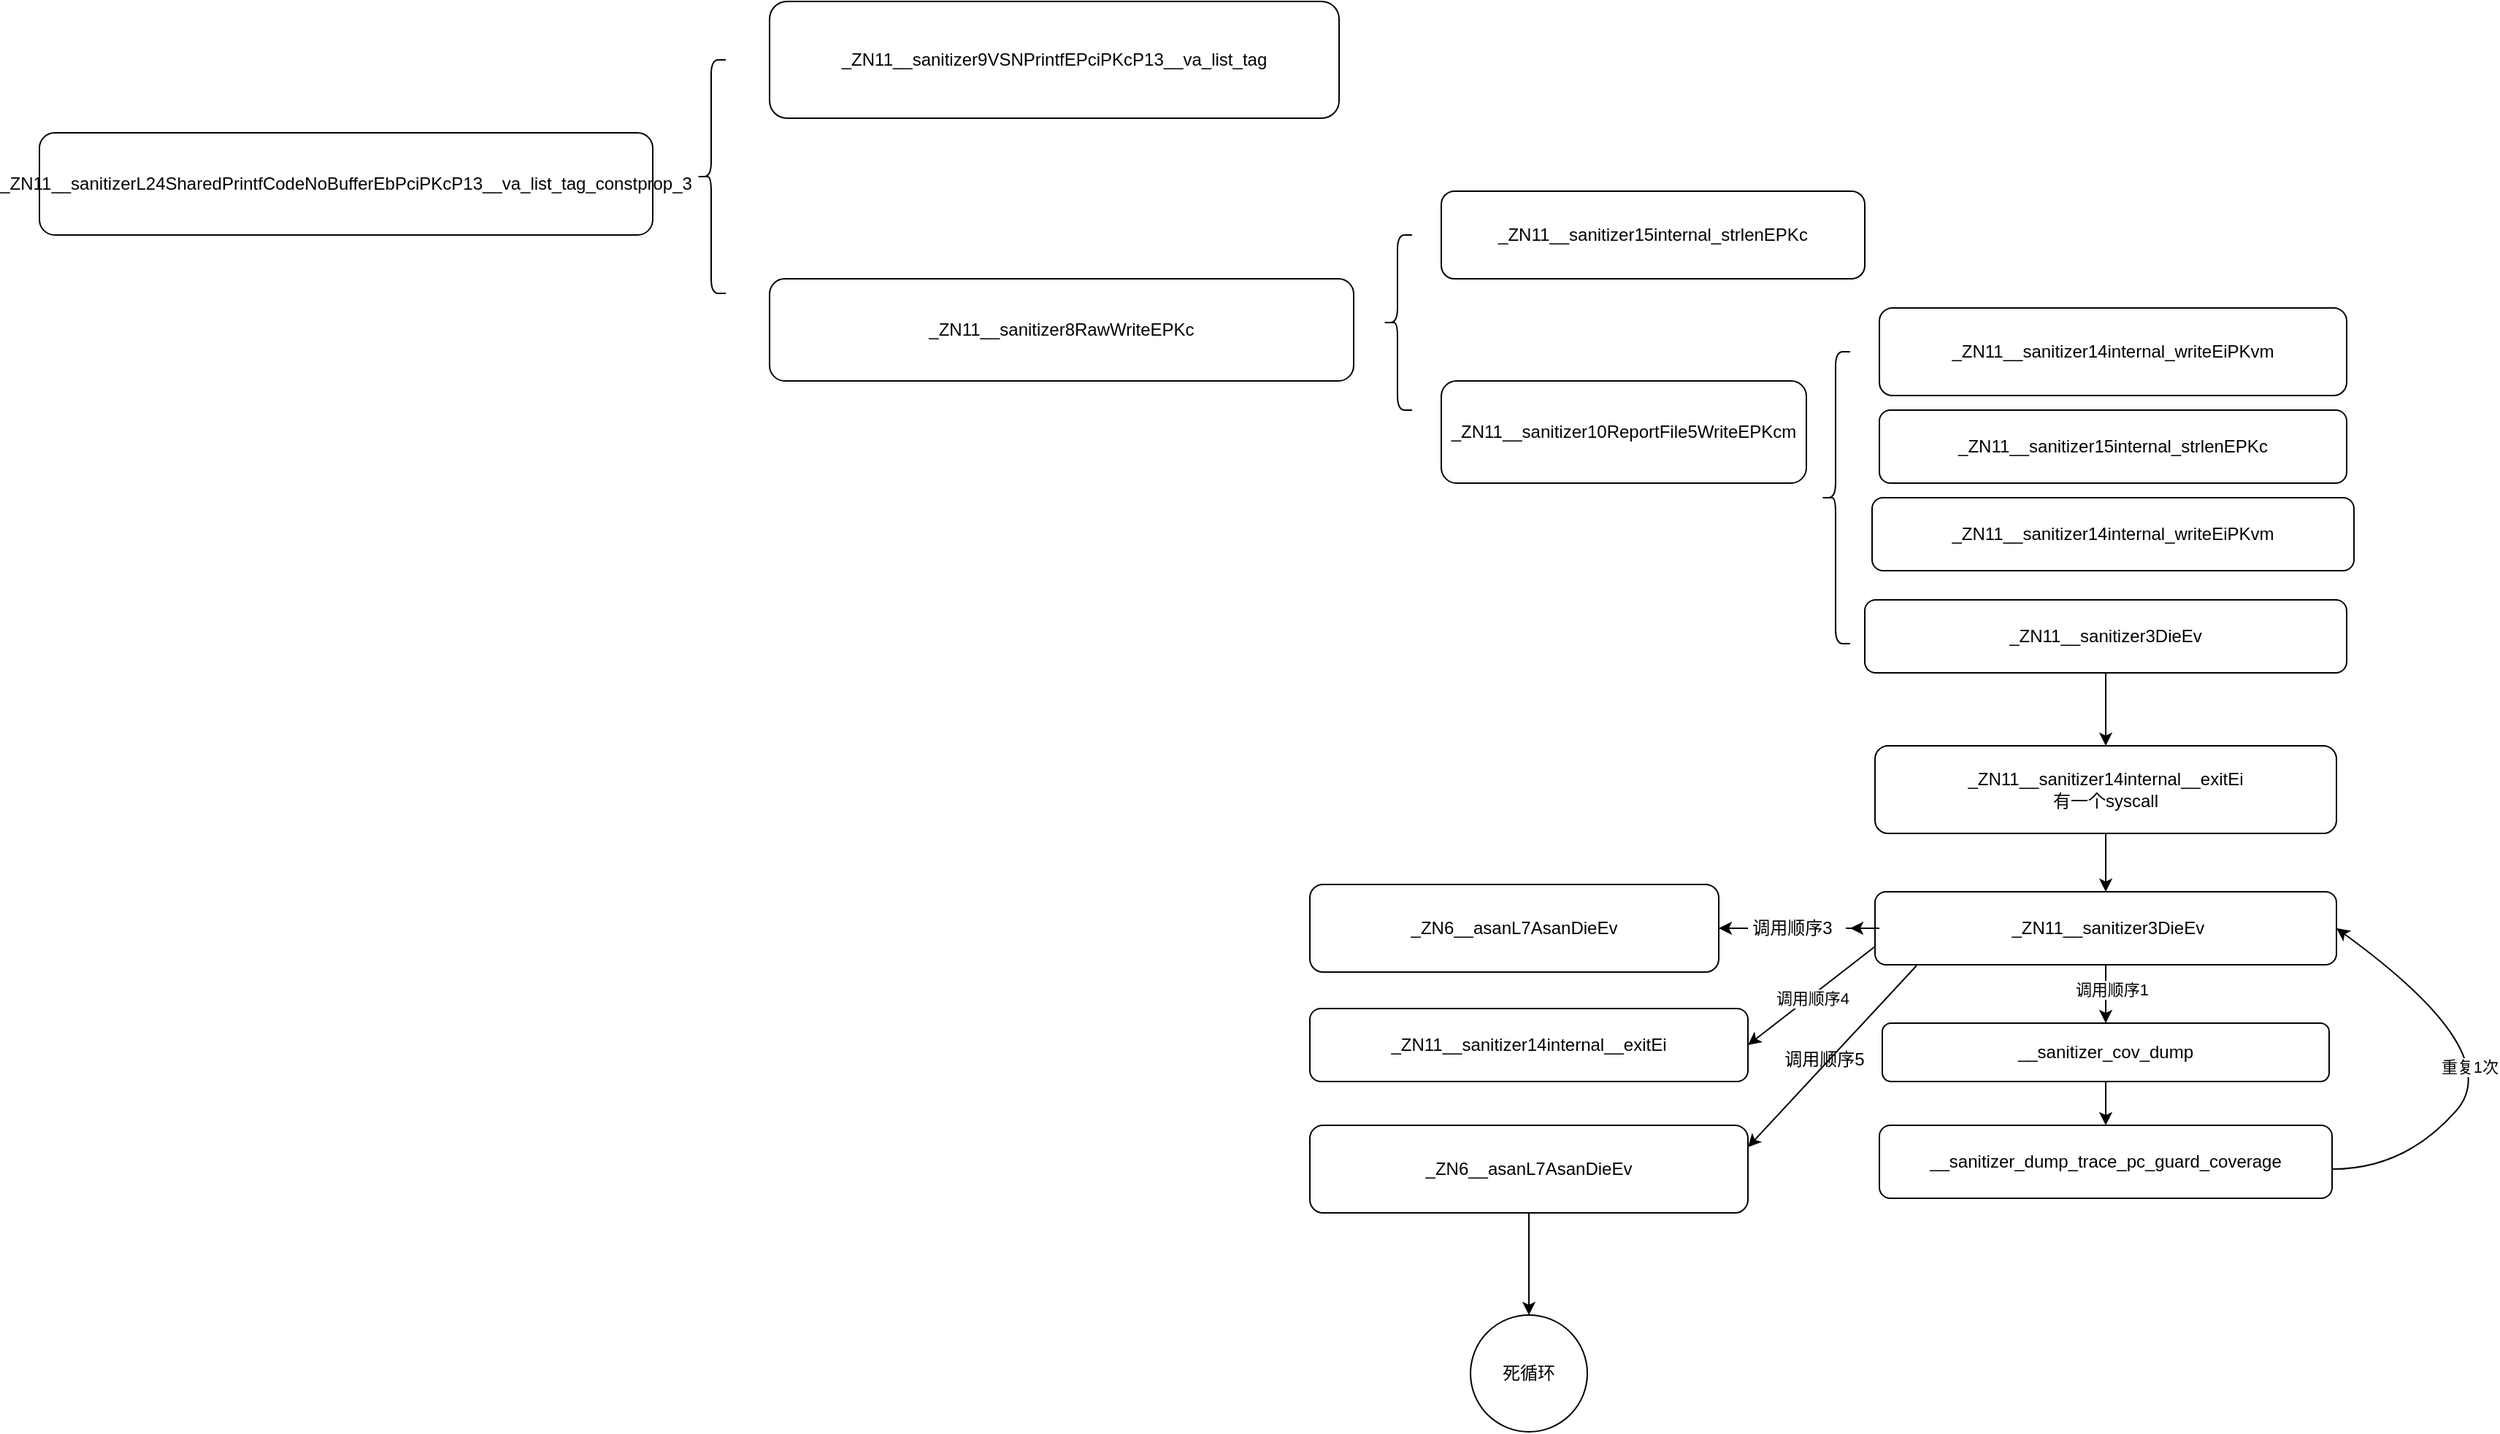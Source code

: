 <mxfile version="26.0.6">
  <diagram name="第 1 页" id="SyAMaVtlt1BhlXAUfKmn">
    <mxGraphModel dx="2901" dy="1132" grid="1" gridSize="10" guides="1" tooltips="1" connect="1" arrows="1" fold="1" page="1" pageScale="1" pageWidth="827" pageHeight="1169" math="0" shadow="0">
      <root>
        <mxCell id="0" />
        <mxCell id="1" parent="0" />
        <mxCell id="1MdLU0vDJq-VRHO7tV_q-1" value="_ZN11__sanitizer10ReportFile5WriteEPKcm" style="rounded=1;whiteSpace=wrap;html=1;" vertex="1" parent="1">
          <mxGeometry x="470" y="510" width="250" height="70" as="geometry" />
        </mxCell>
        <mxCell id="1MdLU0vDJq-VRHO7tV_q-2" value="" style="shape=curlyBracket;whiteSpace=wrap;html=1;rounded=1;labelPosition=left;verticalLabelPosition=middle;align=right;verticalAlign=middle;size=0.5;" vertex="1" parent="1">
          <mxGeometry x="730" y="490" width="20" height="200" as="geometry" />
        </mxCell>
        <mxCell id="1MdLU0vDJq-VRHO7tV_q-3" value="_ZN11__sanitizer14internal_writeEiPKvm" style="rounded=1;whiteSpace=wrap;html=1;" vertex="1" parent="1">
          <mxGeometry x="770" y="460" width="320" height="60" as="geometry" />
        </mxCell>
        <mxCell id="1MdLU0vDJq-VRHO7tV_q-4" value="_ZN11__sanitizer15internal_strlenEPKc" style="rounded=1;whiteSpace=wrap;html=1;" vertex="1" parent="1">
          <mxGeometry x="770" y="530" width="320" height="50" as="geometry" />
        </mxCell>
        <mxCell id="1MdLU0vDJq-VRHO7tV_q-5" value="_ZN11__sanitizer14internal_writeEiPKvm" style="rounded=1;whiteSpace=wrap;html=1;" vertex="1" parent="1">
          <mxGeometry x="765" y="590" width="330" height="50" as="geometry" />
        </mxCell>
        <mxCell id="1MdLU0vDJq-VRHO7tV_q-8" value="" style="edgeStyle=orthogonalEdgeStyle;rounded=0;orthogonalLoop=1;jettySize=auto;html=1;" edge="1" parent="1" source="1MdLU0vDJq-VRHO7tV_q-6" target="1MdLU0vDJq-VRHO7tV_q-7">
          <mxGeometry relative="1" as="geometry" />
        </mxCell>
        <mxCell id="1MdLU0vDJq-VRHO7tV_q-6" value="_ZN11__sanitizer3DieEv" style="rounded=1;whiteSpace=wrap;html=1;" vertex="1" parent="1">
          <mxGeometry x="760" y="660" width="330" height="50" as="geometry" />
        </mxCell>
        <mxCell id="1MdLU0vDJq-VRHO7tV_q-12" value="" style="edgeStyle=orthogonalEdgeStyle;rounded=0;orthogonalLoop=1;jettySize=auto;html=1;" edge="1" parent="1" source="1MdLU0vDJq-VRHO7tV_q-7" target="1MdLU0vDJq-VRHO7tV_q-11">
          <mxGeometry relative="1" as="geometry" />
        </mxCell>
        <mxCell id="1MdLU0vDJq-VRHO7tV_q-7" value="_ZN11__sanitizer14internal__exitEi&lt;div&gt;有一个syscall&lt;/div&gt;" style="rounded=1;whiteSpace=wrap;html=1;" vertex="1" parent="1">
          <mxGeometry x="767" y="760" width="316" height="60" as="geometry" />
        </mxCell>
        <mxCell id="1MdLU0vDJq-VRHO7tV_q-14" value="" style="edgeStyle=orthogonalEdgeStyle;rounded=0;orthogonalLoop=1;jettySize=auto;html=1;" edge="1" parent="1" source="1MdLU0vDJq-VRHO7tV_q-11" target="1MdLU0vDJq-VRHO7tV_q-13">
          <mxGeometry relative="1" as="geometry" />
        </mxCell>
        <mxCell id="1MdLU0vDJq-VRHO7tV_q-25" value="调用顺序1" style="edgeLabel;html=1;align=center;verticalAlign=middle;resizable=0;points=[];" vertex="1" connectable="0" parent="1MdLU0vDJq-VRHO7tV_q-14">
          <mxGeometry x="-0.167" y="4" relative="1" as="geometry">
            <mxPoint as="offset" />
          </mxGeometry>
        </mxCell>
        <mxCell id="1MdLU0vDJq-VRHO7tV_q-23" value="" style="edgeStyle=orthogonalEdgeStyle;rounded=0;orthogonalLoop=1;jettySize=auto;html=1;" edge="1" parent="1" source="1MdLU0vDJq-VRHO7tV_q-24" target="1MdLU0vDJq-VRHO7tV_q-22">
          <mxGeometry relative="1" as="geometry" />
        </mxCell>
        <mxCell id="1MdLU0vDJq-VRHO7tV_q-11" value="&amp;nbsp;_ZN11__sanitizer3DieEv" style="rounded=1;whiteSpace=wrap;html=1;" vertex="1" parent="1">
          <mxGeometry x="767" y="860" width="316" height="50" as="geometry" />
        </mxCell>
        <mxCell id="1MdLU0vDJq-VRHO7tV_q-19" value="" style="edgeStyle=orthogonalEdgeStyle;rounded=0;orthogonalLoop=1;jettySize=auto;html=1;" edge="1" parent="1" source="1MdLU0vDJq-VRHO7tV_q-13" target="1MdLU0vDJq-VRHO7tV_q-18">
          <mxGeometry relative="1" as="geometry" />
        </mxCell>
        <mxCell id="1MdLU0vDJq-VRHO7tV_q-13" value="__sanitizer_cov_dump" style="rounded=1;whiteSpace=wrap;html=1;" vertex="1" parent="1">
          <mxGeometry x="772" y="950" width="306" height="40" as="geometry" />
        </mxCell>
        <mxCell id="1MdLU0vDJq-VRHO7tV_q-15" value="_ZN11__sanitizer8RawWriteEPKc" style="rounded=1;whiteSpace=wrap;html=1;" vertex="1" parent="1">
          <mxGeometry x="10" y="440" width="400" height="70" as="geometry" />
        </mxCell>
        <mxCell id="1MdLU0vDJq-VRHO7tV_q-16" value="" style="shape=curlyBracket;whiteSpace=wrap;html=1;rounded=1;labelPosition=left;verticalLabelPosition=middle;align=right;verticalAlign=middle;" vertex="1" parent="1">
          <mxGeometry x="430" y="410" width="20" height="120" as="geometry" />
        </mxCell>
        <mxCell id="1MdLU0vDJq-VRHO7tV_q-17" value="_ZN11__sanitizer15internal_strlenEPKc" style="rounded=1;whiteSpace=wrap;html=1;" vertex="1" parent="1">
          <mxGeometry x="470" y="380" width="290" height="60" as="geometry" />
        </mxCell>
        <mxCell id="1MdLU0vDJq-VRHO7tV_q-18" value="__sanitizer_dump_trace_pc_guard_coverage" style="rounded=1;whiteSpace=wrap;html=1;" vertex="1" parent="1">
          <mxGeometry x="770" y="1020" width="310" height="50" as="geometry" />
        </mxCell>
        <mxCell id="1MdLU0vDJq-VRHO7tV_q-20" value="" style="curved=1;endArrow=classic;html=1;rounded=0;entryX=1;entryY=0.5;entryDx=0;entryDy=0;" edge="1" parent="1" target="1MdLU0vDJq-VRHO7tV_q-11">
          <mxGeometry width="50" height="50" relative="1" as="geometry">
            <mxPoint x="1080" y="1050" as="sourcePoint" />
            <mxPoint x="1130" y="1000" as="targetPoint" />
            <Array as="points">
              <mxPoint x="1130" y="1050" />
              <mxPoint x="1200" y="970" />
            </Array>
          </mxGeometry>
        </mxCell>
        <mxCell id="1MdLU0vDJq-VRHO7tV_q-21" value="重复1次" style="edgeLabel;html=1;align=center;verticalAlign=middle;resizable=0;points=[];" vertex="1" connectable="0" parent="1MdLU0vDJq-VRHO7tV_q-20">
          <mxGeometry x="-0.126" y="14" relative="1" as="geometry">
            <mxPoint x="1" as="offset" />
          </mxGeometry>
        </mxCell>
        <mxCell id="1MdLU0vDJq-VRHO7tV_q-22" value="_ZN6__asanL7AsanDieEv" style="rounded=1;whiteSpace=wrap;html=1;" vertex="1" parent="1">
          <mxGeometry x="380" y="855" width="280" height="60" as="geometry" />
        </mxCell>
        <mxCell id="1MdLU0vDJq-VRHO7tV_q-27" value="" style="edgeStyle=orthogonalEdgeStyle;rounded=0;orthogonalLoop=1;jettySize=auto;html=1;" edge="1" parent="1" source="1MdLU0vDJq-VRHO7tV_q-11" target="1MdLU0vDJq-VRHO7tV_q-24">
          <mxGeometry relative="1" as="geometry">
            <mxPoint x="767" y="885" as="sourcePoint" />
            <mxPoint x="660" y="885" as="targetPoint" />
          </mxGeometry>
        </mxCell>
        <mxCell id="1MdLU0vDJq-VRHO7tV_q-24" value="调用顺序3" style="text;html=1;align=center;verticalAlign=middle;resizable=0;points=[];autosize=1;strokeColor=none;fillColor=none;" vertex="1" parent="1">
          <mxGeometry x="670" y="870" width="80" height="30" as="geometry" />
        </mxCell>
        <mxCell id="1MdLU0vDJq-VRHO7tV_q-28" value="_ZN11__sanitizer14internal__exitEi" style="rounded=1;whiteSpace=wrap;html=1;" vertex="1" parent="1">
          <mxGeometry x="380" y="940" width="300" height="50" as="geometry" />
        </mxCell>
        <mxCell id="1MdLU0vDJq-VRHO7tV_q-29" value="" style="endArrow=classic;html=1;rounded=0;exitX=0;exitY=0.75;exitDx=0;exitDy=0;entryX=1;entryY=0.5;entryDx=0;entryDy=0;" edge="1" parent="1" source="1MdLU0vDJq-VRHO7tV_q-11" target="1MdLU0vDJq-VRHO7tV_q-28">
          <mxGeometry width="50" height="50" relative="1" as="geometry">
            <mxPoint x="390" y="800" as="sourcePoint" />
            <mxPoint x="440" y="750" as="targetPoint" />
          </mxGeometry>
        </mxCell>
        <mxCell id="1MdLU0vDJq-VRHO7tV_q-30" value="调用顺序4" style="edgeLabel;html=1;align=center;verticalAlign=middle;resizable=0;points=[];" vertex="1" connectable="0" parent="1MdLU0vDJq-VRHO7tV_q-29">
          <mxGeometry x="0.018" y="1" relative="1" as="geometry">
            <mxPoint as="offset" />
          </mxGeometry>
        </mxCell>
        <mxCell id="1MdLU0vDJq-VRHO7tV_q-36" value="" style="edgeStyle=orthogonalEdgeStyle;rounded=0;orthogonalLoop=1;jettySize=auto;html=1;" edge="1" parent="1" source="1MdLU0vDJq-VRHO7tV_q-31" target="1MdLU0vDJq-VRHO7tV_q-35">
          <mxGeometry relative="1" as="geometry" />
        </mxCell>
        <mxCell id="1MdLU0vDJq-VRHO7tV_q-31" value="_ZN6__asanL7AsanDieEv" style="rounded=1;whiteSpace=wrap;html=1;" vertex="1" parent="1">
          <mxGeometry x="380" y="1020" width="300" height="60" as="geometry" />
        </mxCell>
        <mxCell id="1MdLU0vDJq-VRHO7tV_q-32" value="" style="endArrow=classic;html=1;rounded=0;exitX=0.09;exitY=1.013;exitDx=0;exitDy=0;exitPerimeter=0;entryX=1;entryY=0.25;entryDx=0;entryDy=0;" edge="1" parent="1" source="1MdLU0vDJq-VRHO7tV_q-11" target="1MdLU0vDJq-VRHO7tV_q-31">
          <mxGeometry width="50" height="50" relative="1" as="geometry">
            <mxPoint x="390" y="800" as="sourcePoint" />
            <mxPoint x="440" y="750" as="targetPoint" />
          </mxGeometry>
        </mxCell>
        <mxCell id="1MdLU0vDJq-VRHO7tV_q-33" value="调用顺序5" style="text;html=1;align=center;verticalAlign=middle;resizable=0;points=[];autosize=1;strokeColor=none;fillColor=none;" vertex="1" parent="1">
          <mxGeometry x="692" y="960" width="80" height="30" as="geometry" />
        </mxCell>
        <mxCell id="1MdLU0vDJq-VRHO7tV_q-35" value="死循环" style="ellipse;whiteSpace=wrap;html=1;rounded=1;" vertex="1" parent="1">
          <mxGeometry x="490" y="1150" width="80" height="80" as="geometry" />
        </mxCell>
        <mxCell id="1MdLU0vDJq-VRHO7tV_q-37" value="_ZN11__sanitizerL24SharedPrintfCodeNoBufferEbPciPKcP13__va_list_tag_constprop_3" style="rounded=1;whiteSpace=wrap;html=1;" vertex="1" parent="1">
          <mxGeometry x="-490" y="340" width="420" height="70" as="geometry" />
        </mxCell>
        <mxCell id="1MdLU0vDJq-VRHO7tV_q-39" value="_ZN11__sanitizer9VSNPrintfEPciPKcP13__va_list_tag" style="rounded=1;whiteSpace=wrap;html=1;" vertex="1" parent="1">
          <mxGeometry x="10" y="250" width="390" height="80" as="geometry" />
        </mxCell>
        <mxCell id="1MdLU0vDJq-VRHO7tV_q-40" value="" style="shape=curlyBracket;whiteSpace=wrap;html=1;rounded=1;labelPosition=left;verticalLabelPosition=middle;align=right;verticalAlign=middle;" vertex="1" parent="1">
          <mxGeometry x="-40" y="290" width="20" height="160" as="geometry" />
        </mxCell>
      </root>
    </mxGraphModel>
  </diagram>
</mxfile>
